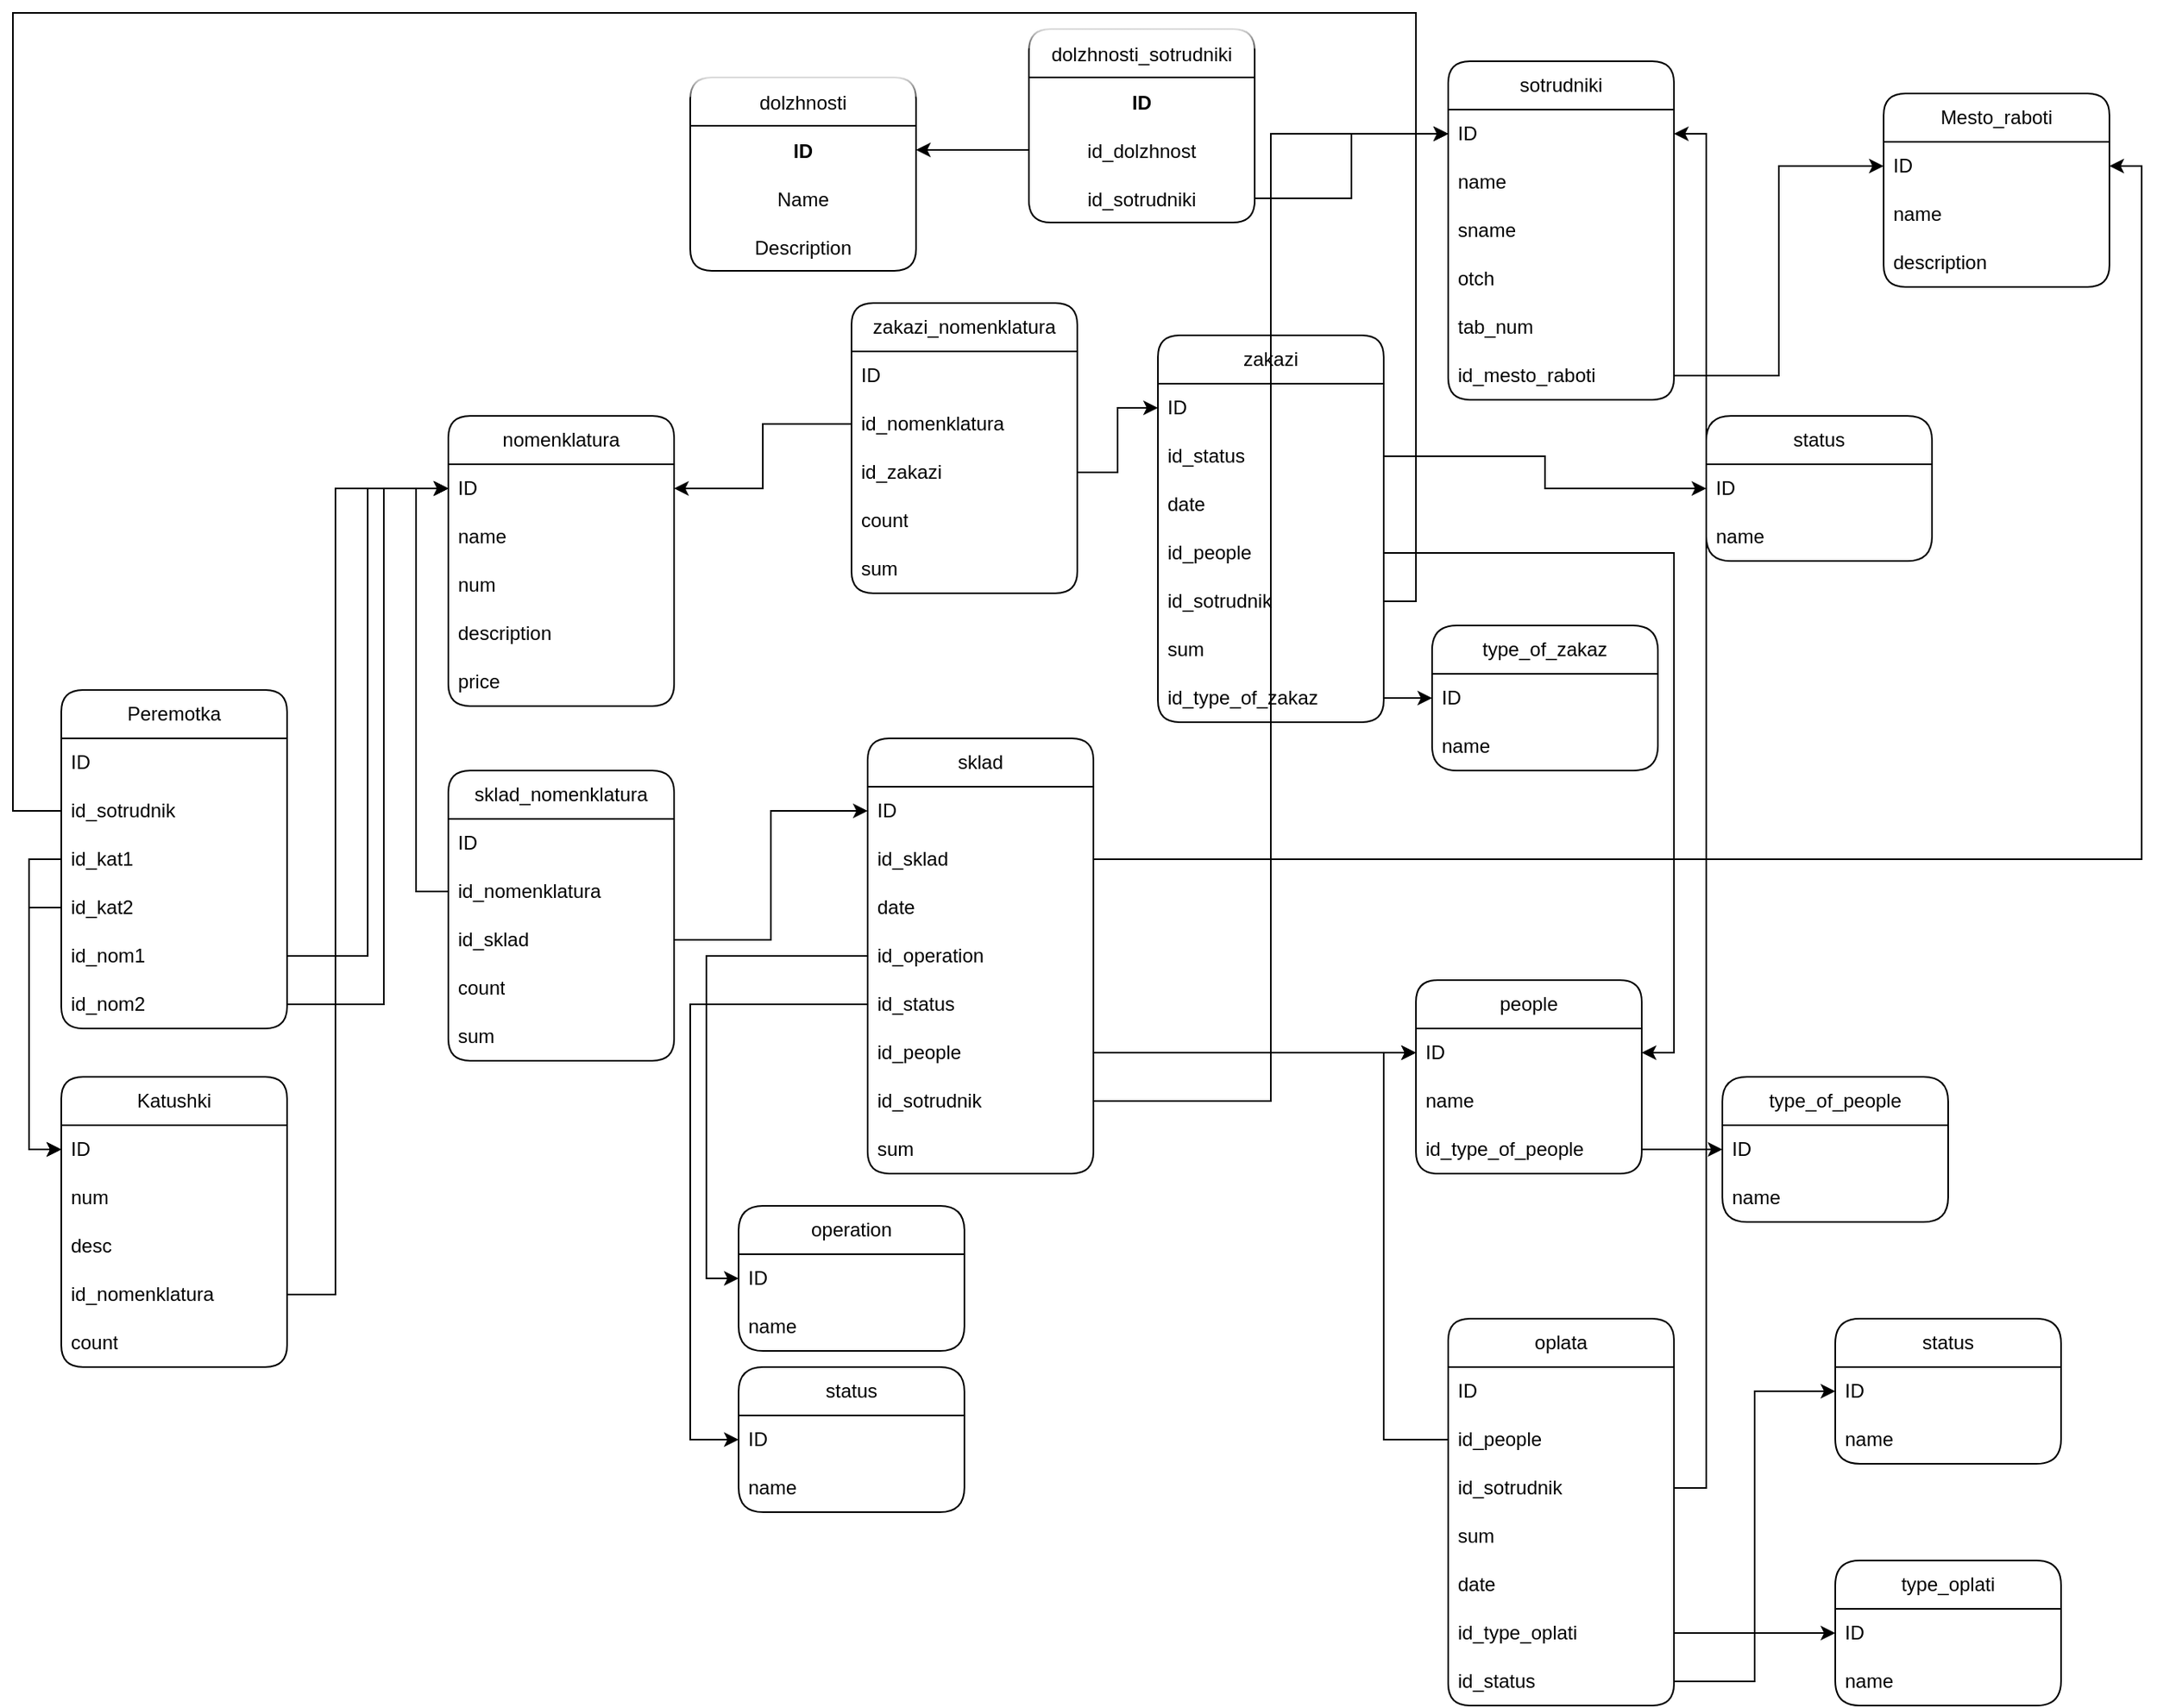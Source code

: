 <mxfile version="20.7.4" type="github">
  <diagram name="Page-1" id="9f46799a-70d6-7492-0946-bef42562c5a5">
    <mxGraphModel dx="2357" dy="1521" grid="1" gridSize="10" guides="1" tooltips="1" connect="1" arrows="1" fold="1" page="1" pageScale="1" pageWidth="1100" pageHeight="850" background="none" math="0" shadow="0">
      <root>
        <mxCell id="0" />
        <mxCell id="1" parent="0" />
        <mxCell id="T5hlyo-ahhFVCAqhgBuh-1" value="Mesto_raboti" style="swimlane;fontStyle=0;childLayout=stackLayout;horizontal=1;startSize=30;horizontalStack=0;resizeParent=1;resizeParentMax=0;resizeLast=0;collapsible=1;marginBottom=0;whiteSpace=wrap;html=1;fillStyle=auto;shadow=0;glass=0;rounded=1;" vertex="1" parent="1">
          <mxGeometry x="840" y="-780" width="140" height="120" as="geometry" />
        </mxCell>
        <mxCell id="T5hlyo-ahhFVCAqhgBuh-8" value="ID" style="text;strokeColor=none;fillColor=none;align=left;verticalAlign=middle;spacingLeft=4;spacingRight=4;overflow=hidden;points=[[0,0.5],[1,0.5]];portConstraint=eastwest;rotatable=0;whiteSpace=wrap;html=1;" vertex="1" parent="T5hlyo-ahhFVCAqhgBuh-1">
          <mxGeometry y="30" width="140" height="30" as="geometry" />
        </mxCell>
        <mxCell id="T5hlyo-ahhFVCAqhgBuh-2" value="name" style="text;strokeColor=none;fillColor=none;align=left;verticalAlign=middle;spacingLeft=4;spacingRight=4;overflow=hidden;points=[[0,0.5],[1,0.5]];portConstraint=eastwest;rotatable=0;whiteSpace=wrap;html=1;" vertex="1" parent="T5hlyo-ahhFVCAqhgBuh-1">
          <mxGeometry y="60" width="140" height="30" as="geometry" />
        </mxCell>
        <mxCell id="T5hlyo-ahhFVCAqhgBuh-3" value="description" style="text;strokeColor=none;fillColor=none;align=left;verticalAlign=middle;spacingLeft=4;spacingRight=4;overflow=hidden;points=[[0,0.5],[1,0.5]];portConstraint=eastwest;rotatable=0;whiteSpace=wrap;html=1;" vertex="1" parent="T5hlyo-ahhFVCAqhgBuh-1">
          <mxGeometry y="90" width="140" height="30" as="geometry" />
        </mxCell>
        <mxCell id="T5hlyo-ahhFVCAqhgBuh-5" value="sotrudniki" style="swimlane;fontStyle=0;childLayout=stackLayout;horizontal=1;startSize=30;horizontalStack=0;resizeParent=1;resizeParentMax=0;resizeLast=0;collapsible=1;marginBottom=0;whiteSpace=wrap;html=1;fillStyle=auto;shadow=0;glass=0;rounded=1;" vertex="1" parent="1">
          <mxGeometry x="570" y="-800" width="140" height="210" as="geometry" />
        </mxCell>
        <mxCell id="T5hlyo-ahhFVCAqhgBuh-9" value="ID" style="text;strokeColor=none;fillColor=none;align=left;verticalAlign=middle;spacingLeft=4;spacingRight=4;overflow=hidden;points=[[0,0.5],[1,0.5]];portConstraint=eastwest;rotatable=0;whiteSpace=wrap;html=1;" vertex="1" parent="T5hlyo-ahhFVCAqhgBuh-5">
          <mxGeometry y="30" width="140" height="30" as="geometry" />
        </mxCell>
        <mxCell id="T5hlyo-ahhFVCAqhgBuh-6" value="name" style="text;strokeColor=none;fillColor=none;align=left;verticalAlign=middle;spacingLeft=4;spacingRight=4;overflow=hidden;points=[[0,0.5],[1,0.5]];portConstraint=eastwest;rotatable=0;whiteSpace=wrap;html=1;" vertex="1" parent="T5hlyo-ahhFVCAqhgBuh-5">
          <mxGeometry y="60" width="140" height="30" as="geometry" />
        </mxCell>
        <mxCell id="T5hlyo-ahhFVCAqhgBuh-7" value="sname" style="text;strokeColor=none;fillColor=none;align=left;verticalAlign=middle;spacingLeft=4;spacingRight=4;overflow=hidden;points=[[0,0.5],[1,0.5]];portConstraint=eastwest;rotatable=0;whiteSpace=wrap;html=1;" vertex="1" parent="T5hlyo-ahhFVCAqhgBuh-5">
          <mxGeometry y="90" width="140" height="30" as="geometry" />
        </mxCell>
        <mxCell id="T5hlyo-ahhFVCAqhgBuh-10" value="otch" style="text;strokeColor=none;fillColor=none;align=left;verticalAlign=middle;spacingLeft=4;spacingRight=4;overflow=hidden;points=[[0,0.5],[1,0.5]];portConstraint=eastwest;rotatable=0;whiteSpace=wrap;html=1;" vertex="1" parent="T5hlyo-ahhFVCAqhgBuh-5">
          <mxGeometry y="120" width="140" height="30" as="geometry" />
        </mxCell>
        <mxCell id="T5hlyo-ahhFVCAqhgBuh-21" value="tab_num" style="text;strokeColor=none;fillColor=none;align=left;verticalAlign=middle;spacingLeft=4;spacingRight=4;overflow=hidden;points=[[0,0.5],[1,0.5]];portConstraint=eastwest;rotatable=0;whiteSpace=wrap;html=1;" vertex="1" parent="T5hlyo-ahhFVCAqhgBuh-5">
          <mxGeometry y="150" width="140" height="30" as="geometry" />
        </mxCell>
        <mxCell id="T5hlyo-ahhFVCAqhgBuh-22" value="id_mesto_raboti" style="text;strokeColor=none;fillColor=none;align=left;verticalAlign=middle;spacingLeft=4;spacingRight=4;overflow=hidden;points=[[0,0.5],[1,0.5]];portConstraint=eastwest;rotatable=0;whiteSpace=wrap;html=1;" vertex="1" parent="T5hlyo-ahhFVCAqhgBuh-5">
          <mxGeometry y="180" width="140" height="30" as="geometry" />
        </mxCell>
        <mxCell id="T5hlyo-ahhFVCAqhgBuh-11" value="dolzhnosti" style="swimlane;fontStyle=0;childLayout=stackLayout;horizontal=1;startSize=30;horizontalStack=0;resizeParent=1;resizeParentMax=0;resizeLast=0;collapsible=1;marginBottom=0;rounded=1;shadow=0;glass=1;sketch=0;swimlaneFillColor=none;" vertex="1" parent="1">
          <mxGeometry x="100" y="-790" width="140" height="120" as="geometry" />
        </mxCell>
        <mxCell id="T5hlyo-ahhFVCAqhgBuh-12" value="ID" style="text;strokeColor=none;fillColor=none;align=center;verticalAlign=middle;spacingLeft=4;spacingRight=4;overflow=hidden;points=[[0,0.5],[1,0.5]];portConstraint=eastwest;rotatable=0;rounded=1;shadow=0;glass=1;sketch=0;fontStyle=1" vertex="1" parent="T5hlyo-ahhFVCAqhgBuh-11">
          <mxGeometry y="30" width="140" height="30" as="geometry" />
        </mxCell>
        <mxCell id="T5hlyo-ahhFVCAqhgBuh-13" value="Name" style="text;strokeColor=none;fillColor=none;align=center;verticalAlign=middle;spacingLeft=4;spacingRight=4;overflow=hidden;points=[[0,0.5],[1,0.5]];portConstraint=eastwest;rotatable=0;rounded=1;shadow=0;glass=1;sketch=0;fontStyle=0" vertex="1" parent="T5hlyo-ahhFVCAqhgBuh-11">
          <mxGeometry y="60" width="140" height="30" as="geometry" />
        </mxCell>
        <mxCell id="T5hlyo-ahhFVCAqhgBuh-14" value="Description" style="text;strokeColor=none;fillColor=none;align=center;verticalAlign=middle;spacingLeft=4;spacingRight=4;overflow=hidden;points=[[0,0.5],[1,0.5]];portConstraint=eastwest;rotatable=0;rounded=1;shadow=0;glass=1;sketch=0;fontStyle=0" vertex="1" parent="T5hlyo-ahhFVCAqhgBuh-11">
          <mxGeometry y="90" width="140" height="30" as="geometry" />
        </mxCell>
        <mxCell id="T5hlyo-ahhFVCAqhgBuh-15" value="dolzhnosti_sotrudniki" style="swimlane;fontStyle=0;childLayout=stackLayout;horizontal=1;startSize=30;horizontalStack=0;resizeParent=1;resizeParentMax=0;resizeLast=0;collapsible=1;marginBottom=0;rounded=1;shadow=0;glass=1;sketch=0;swimlaneFillColor=none;" vertex="1" parent="1">
          <mxGeometry x="310" y="-820" width="140" height="120" as="geometry" />
        </mxCell>
        <mxCell id="T5hlyo-ahhFVCAqhgBuh-16" value="ID" style="text;strokeColor=none;fillColor=none;align=center;verticalAlign=middle;spacingLeft=4;spacingRight=4;overflow=hidden;points=[[0,0.5],[1,0.5]];portConstraint=eastwest;rotatable=0;rounded=1;shadow=0;glass=1;sketch=0;fontStyle=1" vertex="1" parent="T5hlyo-ahhFVCAqhgBuh-15">
          <mxGeometry y="30" width="140" height="30" as="geometry" />
        </mxCell>
        <mxCell id="T5hlyo-ahhFVCAqhgBuh-17" value="id_dolzhnost" style="text;strokeColor=none;fillColor=none;align=center;verticalAlign=middle;spacingLeft=4;spacingRight=4;overflow=hidden;points=[[0,0.5],[1,0.5]];portConstraint=eastwest;rotatable=0;rounded=1;shadow=0;glass=1;sketch=0;fontStyle=0" vertex="1" parent="T5hlyo-ahhFVCAqhgBuh-15">
          <mxGeometry y="60" width="140" height="30" as="geometry" />
        </mxCell>
        <mxCell id="T5hlyo-ahhFVCAqhgBuh-18" value="id_sotrudniki" style="text;strokeColor=none;fillColor=none;align=center;verticalAlign=middle;spacingLeft=4;spacingRight=4;overflow=hidden;points=[[0,0.5],[1,0.5]];portConstraint=eastwest;rotatable=0;rounded=1;shadow=0;glass=1;sketch=0;fontStyle=0" vertex="1" parent="T5hlyo-ahhFVCAqhgBuh-15">
          <mxGeometry y="90" width="140" height="30" as="geometry" />
        </mxCell>
        <mxCell id="T5hlyo-ahhFVCAqhgBuh-19" style="edgeStyle=orthogonalEdgeStyle;rounded=0;orthogonalLoop=1;jettySize=auto;html=1;exitX=0;exitY=0.5;exitDx=0;exitDy=0;entryX=1;entryY=0.5;entryDx=0;entryDy=0;" edge="1" parent="1" source="T5hlyo-ahhFVCAqhgBuh-17" target="T5hlyo-ahhFVCAqhgBuh-12">
          <mxGeometry relative="1" as="geometry" />
        </mxCell>
        <mxCell id="T5hlyo-ahhFVCAqhgBuh-20" style="edgeStyle=orthogonalEdgeStyle;rounded=0;orthogonalLoop=1;jettySize=auto;html=1;entryX=0;entryY=0.5;entryDx=0;entryDy=0;" edge="1" parent="1" source="T5hlyo-ahhFVCAqhgBuh-18" target="T5hlyo-ahhFVCAqhgBuh-9">
          <mxGeometry relative="1" as="geometry" />
        </mxCell>
        <mxCell id="T5hlyo-ahhFVCAqhgBuh-23" style="edgeStyle=orthogonalEdgeStyle;rounded=0;orthogonalLoop=1;jettySize=auto;html=1;entryX=0;entryY=0.5;entryDx=0;entryDy=0;" edge="1" parent="1" source="T5hlyo-ahhFVCAqhgBuh-22" target="T5hlyo-ahhFVCAqhgBuh-8">
          <mxGeometry relative="1" as="geometry" />
        </mxCell>
        <mxCell id="T5hlyo-ahhFVCAqhgBuh-24" value="people" style="swimlane;fontStyle=0;childLayout=stackLayout;horizontal=1;startSize=30;horizontalStack=0;resizeParent=1;resizeParentMax=0;resizeLast=0;collapsible=1;marginBottom=0;whiteSpace=wrap;html=1;fillStyle=auto;shadow=0;glass=0;rounded=1;" vertex="1" parent="1">
          <mxGeometry x="550" y="-230" width="140" height="120" as="geometry" />
        </mxCell>
        <mxCell id="T5hlyo-ahhFVCAqhgBuh-25" value="ID" style="text;strokeColor=none;fillColor=none;align=left;verticalAlign=middle;spacingLeft=4;spacingRight=4;overflow=hidden;points=[[0,0.5],[1,0.5]];portConstraint=eastwest;rotatable=0;whiteSpace=wrap;html=1;" vertex="1" parent="T5hlyo-ahhFVCAqhgBuh-24">
          <mxGeometry y="30" width="140" height="30" as="geometry" />
        </mxCell>
        <mxCell id="T5hlyo-ahhFVCAqhgBuh-26" value="name" style="text;strokeColor=none;fillColor=none;align=left;verticalAlign=middle;spacingLeft=4;spacingRight=4;overflow=hidden;points=[[0,0.5],[1,0.5]];portConstraint=eastwest;rotatable=0;whiteSpace=wrap;html=1;" vertex="1" parent="T5hlyo-ahhFVCAqhgBuh-24">
          <mxGeometry y="60" width="140" height="30" as="geometry" />
        </mxCell>
        <mxCell id="T5hlyo-ahhFVCAqhgBuh-77" value="id_type_of_people" style="text;strokeColor=none;fillColor=none;align=left;verticalAlign=middle;spacingLeft=4;spacingRight=4;overflow=hidden;points=[[0,0.5],[1,0.5]];portConstraint=eastwest;rotatable=0;whiteSpace=wrap;html=1;" vertex="1" parent="T5hlyo-ahhFVCAqhgBuh-24">
          <mxGeometry y="90" width="140" height="30" as="geometry" />
        </mxCell>
        <mxCell id="T5hlyo-ahhFVCAqhgBuh-47" value="nomenklatura" style="swimlane;fontStyle=0;childLayout=stackLayout;horizontal=1;startSize=30;horizontalStack=0;resizeParent=1;resizeParentMax=0;resizeLast=0;collapsible=1;marginBottom=0;whiteSpace=wrap;html=1;fillStyle=auto;shadow=0;glass=0;rounded=1;" vertex="1" parent="1">
          <mxGeometry x="-50" y="-580" width="140" height="180" as="geometry" />
        </mxCell>
        <mxCell id="T5hlyo-ahhFVCAqhgBuh-48" value="ID" style="text;strokeColor=none;fillColor=none;align=left;verticalAlign=middle;spacingLeft=4;spacingRight=4;overflow=hidden;points=[[0,0.5],[1,0.5]];portConstraint=eastwest;rotatable=0;whiteSpace=wrap;html=1;" vertex="1" parent="T5hlyo-ahhFVCAqhgBuh-47">
          <mxGeometry y="30" width="140" height="30" as="geometry" />
        </mxCell>
        <mxCell id="T5hlyo-ahhFVCAqhgBuh-49" value="name" style="text;strokeColor=none;fillColor=none;align=left;verticalAlign=middle;spacingLeft=4;spacingRight=4;overflow=hidden;points=[[0,0.5],[1,0.5]];portConstraint=eastwest;rotatable=0;whiteSpace=wrap;html=1;" vertex="1" parent="T5hlyo-ahhFVCAqhgBuh-47">
          <mxGeometry y="60" width="140" height="30" as="geometry" />
        </mxCell>
        <mxCell id="T5hlyo-ahhFVCAqhgBuh-50" value="num" style="text;strokeColor=none;fillColor=none;align=left;verticalAlign=middle;spacingLeft=4;spacingRight=4;overflow=hidden;points=[[0,0.5],[1,0.5]];portConstraint=eastwest;rotatable=0;whiteSpace=wrap;html=1;" vertex="1" parent="T5hlyo-ahhFVCAqhgBuh-47">
          <mxGeometry y="90" width="140" height="30" as="geometry" />
        </mxCell>
        <mxCell id="T5hlyo-ahhFVCAqhgBuh-68" value="description" style="text;strokeColor=none;fillColor=none;align=left;verticalAlign=middle;spacingLeft=4;spacingRight=4;overflow=hidden;points=[[0,0.5],[1,0.5]];portConstraint=eastwest;rotatable=0;whiteSpace=wrap;html=1;" vertex="1" parent="T5hlyo-ahhFVCAqhgBuh-47">
          <mxGeometry y="120" width="140" height="30" as="geometry" />
        </mxCell>
        <mxCell id="T5hlyo-ahhFVCAqhgBuh-69" value="price" style="text;strokeColor=none;fillColor=none;align=left;verticalAlign=middle;spacingLeft=4;spacingRight=4;overflow=hidden;points=[[0,0.5],[1,0.5]];portConstraint=eastwest;rotatable=0;whiteSpace=wrap;html=1;" vertex="1" parent="T5hlyo-ahhFVCAqhgBuh-47">
          <mxGeometry y="150" width="140" height="30" as="geometry" />
        </mxCell>
        <mxCell id="T5hlyo-ahhFVCAqhgBuh-51" value="sklad" style="swimlane;fontStyle=0;childLayout=stackLayout;horizontal=1;startSize=30;horizontalStack=0;resizeParent=1;resizeParentMax=0;resizeLast=0;collapsible=1;marginBottom=0;whiteSpace=wrap;html=1;fillStyle=auto;shadow=0;glass=0;rounded=1;" vertex="1" parent="1">
          <mxGeometry x="210" y="-380" width="140" height="270" as="geometry" />
        </mxCell>
        <mxCell id="T5hlyo-ahhFVCAqhgBuh-52" value="ID" style="text;strokeColor=none;fillColor=none;align=left;verticalAlign=middle;spacingLeft=4;spacingRight=4;overflow=hidden;points=[[0,0.5],[1,0.5]];portConstraint=eastwest;rotatable=0;whiteSpace=wrap;html=1;" vertex="1" parent="T5hlyo-ahhFVCAqhgBuh-51">
          <mxGeometry y="30" width="140" height="30" as="geometry" />
        </mxCell>
        <mxCell id="T5hlyo-ahhFVCAqhgBuh-64" value="id_sklad" style="text;strokeColor=none;fillColor=none;align=left;verticalAlign=middle;spacingLeft=4;spacingRight=4;overflow=hidden;points=[[0,0.5],[1,0.5]];portConstraint=eastwest;rotatable=0;whiteSpace=wrap;html=1;" vertex="1" parent="T5hlyo-ahhFVCAqhgBuh-51">
          <mxGeometry y="60" width="140" height="30" as="geometry" />
        </mxCell>
        <mxCell id="T5hlyo-ahhFVCAqhgBuh-53" value="date" style="text;strokeColor=none;fillColor=none;align=left;verticalAlign=middle;spacingLeft=4;spacingRight=4;overflow=hidden;points=[[0,0.5],[1,0.5]];portConstraint=eastwest;rotatable=0;whiteSpace=wrap;html=1;" vertex="1" parent="T5hlyo-ahhFVCAqhgBuh-51">
          <mxGeometry y="90" width="140" height="30" as="geometry" />
        </mxCell>
        <mxCell id="T5hlyo-ahhFVCAqhgBuh-54" value="id_operation" style="text;strokeColor=none;fillColor=none;align=left;verticalAlign=middle;spacingLeft=4;spacingRight=4;overflow=hidden;points=[[0,0.5],[1,0.5]];portConstraint=eastwest;rotatable=0;whiteSpace=wrap;html=1;" vertex="1" parent="T5hlyo-ahhFVCAqhgBuh-51">
          <mxGeometry y="120" width="140" height="30" as="geometry" />
        </mxCell>
        <mxCell id="T5hlyo-ahhFVCAqhgBuh-71" value="id_status" style="text;strokeColor=none;fillColor=none;align=left;verticalAlign=middle;spacingLeft=4;spacingRight=4;overflow=hidden;points=[[0,0.5],[1,0.5]];portConstraint=eastwest;rotatable=0;whiteSpace=wrap;html=1;" vertex="1" parent="T5hlyo-ahhFVCAqhgBuh-51">
          <mxGeometry y="150" width="140" height="30" as="geometry" />
        </mxCell>
        <mxCell id="T5hlyo-ahhFVCAqhgBuh-82" value="id_people" style="text;strokeColor=none;fillColor=none;align=left;verticalAlign=middle;spacingLeft=4;spacingRight=4;overflow=hidden;points=[[0,0.5],[1,0.5]];portConstraint=eastwest;rotatable=0;whiteSpace=wrap;html=1;" vertex="1" parent="T5hlyo-ahhFVCAqhgBuh-51">
          <mxGeometry y="180" width="140" height="30" as="geometry" />
        </mxCell>
        <mxCell id="T5hlyo-ahhFVCAqhgBuh-84" value="id_sotrudnik" style="text;strokeColor=none;fillColor=none;align=left;verticalAlign=middle;spacingLeft=4;spacingRight=4;overflow=hidden;points=[[0,0.5],[1,0.5]];portConstraint=eastwest;rotatable=0;whiteSpace=wrap;html=1;" vertex="1" parent="T5hlyo-ahhFVCAqhgBuh-51">
          <mxGeometry y="210" width="140" height="30" as="geometry" />
        </mxCell>
        <mxCell id="T5hlyo-ahhFVCAqhgBuh-97" value="sum" style="text;strokeColor=none;fillColor=none;align=left;verticalAlign=middle;spacingLeft=4;spacingRight=4;overflow=hidden;points=[[0,0.5],[1,0.5]];portConstraint=eastwest;rotatable=0;whiteSpace=wrap;html=1;" vertex="1" parent="T5hlyo-ahhFVCAqhgBuh-51">
          <mxGeometry y="240" width="140" height="30" as="geometry" />
        </mxCell>
        <mxCell id="T5hlyo-ahhFVCAqhgBuh-55" value="operation" style="swimlane;fontStyle=0;childLayout=stackLayout;horizontal=1;startSize=30;horizontalStack=0;resizeParent=1;resizeParentMax=0;resizeLast=0;collapsible=1;marginBottom=0;whiteSpace=wrap;html=1;fillStyle=auto;shadow=0;glass=0;rounded=1;arcSize=17;" vertex="1" parent="1">
          <mxGeometry x="130" y="-90" width="140" height="90" as="geometry" />
        </mxCell>
        <mxCell id="T5hlyo-ahhFVCAqhgBuh-56" value="ID" style="text;strokeColor=none;fillColor=none;align=left;verticalAlign=middle;spacingLeft=4;spacingRight=4;overflow=hidden;points=[[0,0.5],[1,0.5]];portConstraint=eastwest;rotatable=0;whiteSpace=wrap;html=1;" vertex="1" parent="T5hlyo-ahhFVCAqhgBuh-55">
          <mxGeometry y="30" width="140" height="30" as="geometry" />
        </mxCell>
        <mxCell id="T5hlyo-ahhFVCAqhgBuh-57" value="name" style="text;strokeColor=none;fillColor=none;align=left;verticalAlign=middle;spacingLeft=4;spacingRight=4;overflow=hidden;points=[[0,0.5],[1,0.5]];portConstraint=eastwest;rotatable=0;whiteSpace=wrap;html=1;" vertex="1" parent="T5hlyo-ahhFVCAqhgBuh-55">
          <mxGeometry y="60" width="140" height="30" as="geometry" />
        </mxCell>
        <mxCell id="T5hlyo-ahhFVCAqhgBuh-59" style="edgeStyle=orthogonalEdgeStyle;rounded=0;orthogonalLoop=1;jettySize=auto;html=1;exitX=0;exitY=0.5;exitDx=0;exitDy=0;entryX=0;entryY=0.5;entryDx=0;entryDy=0;" edge="1" parent="1" source="T5hlyo-ahhFVCAqhgBuh-54" target="T5hlyo-ahhFVCAqhgBuh-56">
          <mxGeometry relative="1" as="geometry" />
        </mxCell>
        <mxCell id="T5hlyo-ahhFVCAqhgBuh-60" value="sklad_nomenklatura" style="swimlane;fontStyle=0;childLayout=stackLayout;horizontal=1;startSize=30;horizontalStack=0;resizeParent=1;resizeParentMax=0;resizeLast=0;collapsible=1;marginBottom=0;whiteSpace=wrap;html=1;fillStyle=auto;shadow=0;glass=0;rounded=1;" vertex="1" parent="1">
          <mxGeometry x="-50" y="-360" width="140" height="180" as="geometry" />
        </mxCell>
        <mxCell id="T5hlyo-ahhFVCAqhgBuh-61" value="ID" style="text;strokeColor=none;fillColor=none;align=left;verticalAlign=middle;spacingLeft=4;spacingRight=4;overflow=hidden;points=[[0,0.5],[1,0.5]];portConstraint=eastwest;rotatable=0;whiteSpace=wrap;html=1;" vertex="1" parent="T5hlyo-ahhFVCAqhgBuh-60">
          <mxGeometry y="30" width="140" height="30" as="geometry" />
        </mxCell>
        <mxCell id="T5hlyo-ahhFVCAqhgBuh-62" value="id_nomenklatura" style="text;strokeColor=none;fillColor=none;align=left;verticalAlign=middle;spacingLeft=4;spacingRight=4;overflow=hidden;points=[[0,0.5],[1,0.5]];portConstraint=eastwest;rotatable=0;whiteSpace=wrap;html=1;" vertex="1" parent="T5hlyo-ahhFVCAqhgBuh-60">
          <mxGeometry y="60" width="140" height="30" as="geometry" />
        </mxCell>
        <mxCell id="T5hlyo-ahhFVCAqhgBuh-63" value="id_sklad" style="text;strokeColor=none;fillColor=none;align=left;verticalAlign=middle;spacingLeft=4;spacingRight=4;overflow=hidden;points=[[0,0.5],[1,0.5]];portConstraint=eastwest;rotatable=0;whiteSpace=wrap;html=1;" vertex="1" parent="T5hlyo-ahhFVCAqhgBuh-60">
          <mxGeometry y="90" width="140" height="30" as="geometry" />
        </mxCell>
        <mxCell id="T5hlyo-ahhFVCAqhgBuh-70" value="count" style="text;strokeColor=none;fillColor=none;align=left;verticalAlign=middle;spacingLeft=4;spacingRight=4;overflow=hidden;points=[[0,0.5],[1,0.5]];portConstraint=eastwest;rotatable=0;whiteSpace=wrap;html=1;" vertex="1" parent="T5hlyo-ahhFVCAqhgBuh-60">
          <mxGeometry y="120" width="140" height="30" as="geometry" />
        </mxCell>
        <mxCell id="T5hlyo-ahhFVCAqhgBuh-96" value="sum" style="text;strokeColor=none;fillColor=none;align=left;verticalAlign=middle;spacingLeft=4;spacingRight=4;overflow=hidden;points=[[0,0.5],[1,0.5]];portConstraint=eastwest;rotatable=0;whiteSpace=wrap;html=1;" vertex="1" parent="T5hlyo-ahhFVCAqhgBuh-60">
          <mxGeometry y="150" width="140" height="30" as="geometry" />
        </mxCell>
        <mxCell id="T5hlyo-ahhFVCAqhgBuh-65" style="edgeStyle=orthogonalEdgeStyle;rounded=0;orthogonalLoop=1;jettySize=auto;html=1;exitX=1;exitY=0.5;exitDx=0;exitDy=0;entryX=1;entryY=0.5;entryDx=0;entryDy=0;" edge="1" parent="1" source="T5hlyo-ahhFVCAqhgBuh-64" target="T5hlyo-ahhFVCAqhgBuh-8">
          <mxGeometry relative="1" as="geometry" />
        </mxCell>
        <mxCell id="T5hlyo-ahhFVCAqhgBuh-66" style="edgeStyle=orthogonalEdgeStyle;rounded=0;orthogonalLoop=1;jettySize=auto;html=1;exitX=0;exitY=0.5;exitDx=0;exitDy=0;entryX=0;entryY=0.5;entryDx=0;entryDy=0;" edge="1" parent="1" source="T5hlyo-ahhFVCAqhgBuh-62" target="T5hlyo-ahhFVCAqhgBuh-48">
          <mxGeometry relative="1" as="geometry" />
        </mxCell>
        <mxCell id="T5hlyo-ahhFVCAqhgBuh-67" style="edgeStyle=orthogonalEdgeStyle;rounded=0;orthogonalLoop=1;jettySize=auto;html=1;exitX=1;exitY=0.5;exitDx=0;exitDy=0;entryX=0;entryY=0.5;entryDx=0;entryDy=0;" edge="1" parent="1" source="T5hlyo-ahhFVCAqhgBuh-63" target="T5hlyo-ahhFVCAqhgBuh-52">
          <mxGeometry relative="1" as="geometry" />
        </mxCell>
        <mxCell id="T5hlyo-ahhFVCAqhgBuh-72" value="status" style="swimlane;fontStyle=0;childLayout=stackLayout;horizontal=1;startSize=30;horizontalStack=0;resizeParent=1;resizeParentMax=0;resizeLast=0;collapsible=1;marginBottom=0;whiteSpace=wrap;html=1;fillStyle=auto;shadow=0;glass=0;rounded=1;arcSize=17;" vertex="1" parent="1">
          <mxGeometry x="130" y="10" width="140" height="90" as="geometry" />
        </mxCell>
        <mxCell id="T5hlyo-ahhFVCAqhgBuh-73" value="ID" style="text;strokeColor=none;fillColor=none;align=left;verticalAlign=middle;spacingLeft=4;spacingRight=4;overflow=hidden;points=[[0,0.5],[1,0.5]];portConstraint=eastwest;rotatable=0;whiteSpace=wrap;html=1;" vertex="1" parent="T5hlyo-ahhFVCAqhgBuh-72">
          <mxGeometry y="30" width="140" height="30" as="geometry" />
        </mxCell>
        <mxCell id="T5hlyo-ahhFVCAqhgBuh-74" value="name" style="text;strokeColor=none;fillColor=none;align=left;verticalAlign=middle;spacingLeft=4;spacingRight=4;overflow=hidden;points=[[0,0.5],[1,0.5]];portConstraint=eastwest;rotatable=0;whiteSpace=wrap;html=1;" vertex="1" parent="T5hlyo-ahhFVCAqhgBuh-72">
          <mxGeometry y="60" width="140" height="30" as="geometry" />
        </mxCell>
        <mxCell id="T5hlyo-ahhFVCAqhgBuh-78" value="type_of_people" style="swimlane;fontStyle=0;childLayout=stackLayout;horizontal=1;startSize=30;horizontalStack=0;resizeParent=1;resizeParentMax=0;resizeLast=0;collapsible=1;marginBottom=0;whiteSpace=wrap;html=1;fillStyle=auto;shadow=0;glass=0;rounded=1;arcSize=17;" vertex="1" parent="1">
          <mxGeometry x="740" y="-170" width="140" height="90" as="geometry" />
        </mxCell>
        <mxCell id="T5hlyo-ahhFVCAqhgBuh-79" value="ID" style="text;strokeColor=none;fillColor=none;align=left;verticalAlign=middle;spacingLeft=4;spacingRight=4;overflow=hidden;points=[[0,0.5],[1,0.5]];portConstraint=eastwest;rotatable=0;whiteSpace=wrap;html=1;" vertex="1" parent="T5hlyo-ahhFVCAqhgBuh-78">
          <mxGeometry y="30" width="140" height="30" as="geometry" />
        </mxCell>
        <mxCell id="T5hlyo-ahhFVCAqhgBuh-80" value="name" style="text;strokeColor=none;fillColor=none;align=left;verticalAlign=middle;spacingLeft=4;spacingRight=4;overflow=hidden;points=[[0,0.5],[1,0.5]];portConstraint=eastwest;rotatable=0;whiteSpace=wrap;html=1;" vertex="1" parent="T5hlyo-ahhFVCAqhgBuh-78">
          <mxGeometry y="60" width="140" height="30" as="geometry" />
        </mxCell>
        <mxCell id="T5hlyo-ahhFVCAqhgBuh-81" style="edgeStyle=orthogonalEdgeStyle;rounded=0;orthogonalLoop=1;jettySize=auto;html=1;exitX=1;exitY=0.5;exitDx=0;exitDy=0;entryX=0;entryY=0.5;entryDx=0;entryDy=0;" edge="1" parent="1" source="T5hlyo-ahhFVCAqhgBuh-77" target="T5hlyo-ahhFVCAqhgBuh-78">
          <mxGeometry relative="1" as="geometry" />
        </mxCell>
        <mxCell id="T5hlyo-ahhFVCAqhgBuh-83" style="edgeStyle=orthogonalEdgeStyle;rounded=0;orthogonalLoop=1;jettySize=auto;html=1;entryX=0;entryY=0.5;entryDx=0;entryDy=0;" edge="1" parent="1" source="T5hlyo-ahhFVCAqhgBuh-82" target="T5hlyo-ahhFVCAqhgBuh-25">
          <mxGeometry relative="1" as="geometry" />
        </mxCell>
        <mxCell id="T5hlyo-ahhFVCAqhgBuh-91" value="zakazi_nomenklatura" style="swimlane;fontStyle=0;childLayout=stackLayout;horizontal=1;startSize=30;horizontalStack=0;resizeParent=1;resizeParentMax=0;resizeLast=0;collapsible=1;marginBottom=0;whiteSpace=wrap;html=1;fillStyle=auto;shadow=0;glass=0;rounded=1;" vertex="1" parent="1">
          <mxGeometry x="200" y="-650" width="140" height="180" as="geometry" />
        </mxCell>
        <mxCell id="T5hlyo-ahhFVCAqhgBuh-92" value="ID" style="text;strokeColor=none;fillColor=none;align=left;verticalAlign=middle;spacingLeft=4;spacingRight=4;overflow=hidden;points=[[0,0.5],[1,0.5]];portConstraint=eastwest;rotatable=0;whiteSpace=wrap;html=1;" vertex="1" parent="T5hlyo-ahhFVCAqhgBuh-91">
          <mxGeometry y="30" width="140" height="30" as="geometry" />
        </mxCell>
        <mxCell id="T5hlyo-ahhFVCAqhgBuh-93" value="id_nomenklatura" style="text;strokeColor=none;fillColor=none;align=left;verticalAlign=middle;spacingLeft=4;spacingRight=4;overflow=hidden;points=[[0,0.5],[1,0.5]];portConstraint=eastwest;rotatable=0;whiteSpace=wrap;html=1;" vertex="1" parent="T5hlyo-ahhFVCAqhgBuh-91">
          <mxGeometry y="60" width="140" height="30" as="geometry" />
        </mxCell>
        <mxCell id="T5hlyo-ahhFVCAqhgBuh-94" value="id_zakazi" style="text;strokeColor=none;fillColor=none;align=left;verticalAlign=middle;spacingLeft=4;spacingRight=4;overflow=hidden;points=[[0,0.5],[1,0.5]];portConstraint=eastwest;rotatable=0;whiteSpace=wrap;html=1;" vertex="1" parent="T5hlyo-ahhFVCAqhgBuh-91">
          <mxGeometry y="90" width="140" height="30" as="geometry" />
        </mxCell>
        <mxCell id="T5hlyo-ahhFVCAqhgBuh-95" value="count" style="text;strokeColor=none;fillColor=none;align=left;verticalAlign=middle;spacingLeft=4;spacingRight=4;overflow=hidden;points=[[0,0.5],[1,0.5]];portConstraint=eastwest;rotatable=0;whiteSpace=wrap;html=1;" vertex="1" parent="T5hlyo-ahhFVCAqhgBuh-91">
          <mxGeometry y="120" width="140" height="30" as="geometry" />
        </mxCell>
        <mxCell id="T5hlyo-ahhFVCAqhgBuh-99" value="sum" style="text;strokeColor=none;fillColor=none;align=left;verticalAlign=middle;spacingLeft=4;spacingRight=4;overflow=hidden;points=[[0,0.5],[1,0.5]];portConstraint=eastwest;rotatable=0;whiteSpace=wrap;html=1;" vertex="1" parent="T5hlyo-ahhFVCAqhgBuh-91">
          <mxGeometry y="150" width="140" height="30" as="geometry" />
        </mxCell>
        <mxCell id="T5hlyo-ahhFVCAqhgBuh-100" style="edgeStyle=orthogonalEdgeStyle;rounded=0;orthogonalLoop=1;jettySize=auto;html=1;exitX=0;exitY=0.5;exitDx=0;exitDy=0;entryX=1;entryY=0.5;entryDx=0;entryDy=0;" edge="1" parent="1" source="T5hlyo-ahhFVCAqhgBuh-93" target="T5hlyo-ahhFVCAqhgBuh-48">
          <mxGeometry relative="1" as="geometry" />
        </mxCell>
        <mxCell id="T5hlyo-ahhFVCAqhgBuh-101" style="edgeStyle=orthogonalEdgeStyle;rounded=0;orthogonalLoop=1;jettySize=auto;html=1;exitX=1;exitY=0.5;exitDx=0;exitDy=0;entryX=0;entryY=0.5;entryDx=0;entryDy=0;" edge="1" parent="1" source="T5hlyo-ahhFVCAqhgBuh-94" target="T5hlyo-ahhFVCAqhgBuh-87">
          <mxGeometry relative="1" as="geometry" />
        </mxCell>
        <mxCell id="T5hlyo-ahhFVCAqhgBuh-86" value="zakazi" style="swimlane;fontStyle=0;childLayout=stackLayout;horizontal=1;startSize=30;horizontalStack=0;resizeParent=1;resizeParentMax=0;resizeLast=0;collapsible=1;marginBottom=0;whiteSpace=wrap;html=1;rounded=1;shadow=0;glass=0;sketch=0;fillStyle=auto;" vertex="1" parent="1">
          <mxGeometry x="390" y="-630" width="140" height="240" as="geometry" />
        </mxCell>
        <mxCell id="T5hlyo-ahhFVCAqhgBuh-87" value="ID" style="text;strokeColor=none;fillColor=none;align=left;verticalAlign=middle;spacingLeft=4;spacingRight=4;overflow=hidden;points=[[0,0.5],[1,0.5]];portConstraint=eastwest;rotatable=0;whiteSpace=wrap;html=1;rounded=1;shadow=0;glass=0;sketch=0;fillStyle=auto;" vertex="1" parent="T5hlyo-ahhFVCAqhgBuh-86">
          <mxGeometry y="30" width="140" height="30" as="geometry" />
        </mxCell>
        <mxCell id="T5hlyo-ahhFVCAqhgBuh-113" value="id_status" style="text;strokeColor=none;fillColor=none;align=left;verticalAlign=middle;spacingLeft=4;spacingRight=4;overflow=hidden;points=[[0,0.5],[1,0.5]];portConstraint=eastwest;rotatable=0;whiteSpace=wrap;html=1;rounded=1;shadow=0;glass=0;sketch=0;fillStyle=auto;" vertex="1" parent="T5hlyo-ahhFVCAqhgBuh-86">
          <mxGeometry y="60" width="140" height="30" as="geometry" />
        </mxCell>
        <mxCell id="T5hlyo-ahhFVCAqhgBuh-88" value="date" style="text;strokeColor=none;fillColor=none;align=left;verticalAlign=middle;spacingLeft=4;spacingRight=4;overflow=hidden;points=[[0,0.5],[1,0.5]];portConstraint=eastwest;rotatable=0;whiteSpace=wrap;html=1;rounded=1;shadow=0;glass=0;sketch=0;fillStyle=auto;" vertex="1" parent="T5hlyo-ahhFVCAqhgBuh-86">
          <mxGeometry y="90" width="140" height="30" as="geometry" />
        </mxCell>
        <mxCell id="T5hlyo-ahhFVCAqhgBuh-89" value="id_people" style="text;strokeColor=none;fillColor=none;align=left;verticalAlign=middle;spacingLeft=4;spacingRight=4;overflow=hidden;points=[[0,0.5],[1,0.5]];portConstraint=eastwest;rotatable=0;whiteSpace=wrap;html=1;rounded=1;shadow=0;glass=0;sketch=0;fillStyle=auto;" vertex="1" parent="T5hlyo-ahhFVCAqhgBuh-86">
          <mxGeometry y="120" width="140" height="30" as="geometry" />
        </mxCell>
        <mxCell id="T5hlyo-ahhFVCAqhgBuh-90" value="id_sotrudnik" style="text;strokeColor=none;fillColor=none;align=left;verticalAlign=middle;spacingLeft=4;spacingRight=4;overflow=hidden;points=[[0,0.5],[1,0.5]];portConstraint=eastwest;rotatable=0;whiteSpace=wrap;html=1;rounded=1;shadow=0;glass=0;sketch=0;fillStyle=auto;" vertex="1" parent="T5hlyo-ahhFVCAqhgBuh-86">
          <mxGeometry y="150" width="140" height="30" as="geometry" />
        </mxCell>
        <mxCell id="T5hlyo-ahhFVCAqhgBuh-98" value="sum" style="text;strokeColor=none;fillColor=none;align=left;verticalAlign=middle;spacingLeft=4;spacingRight=4;overflow=hidden;points=[[0,0.5],[1,0.5]];portConstraint=eastwest;rotatable=0;whiteSpace=wrap;html=1;rounded=1;shadow=0;glass=0;sketch=0;fillStyle=auto;" vertex="1" parent="T5hlyo-ahhFVCAqhgBuh-86">
          <mxGeometry y="180" width="140" height="30" as="geometry" />
        </mxCell>
        <mxCell id="T5hlyo-ahhFVCAqhgBuh-105" value="id_type_of_zakaz" style="text;strokeColor=none;fillColor=none;align=left;verticalAlign=middle;spacingLeft=4;spacingRight=4;overflow=hidden;points=[[0,0.5],[1,0.5]];portConstraint=eastwest;rotatable=0;whiteSpace=wrap;html=1;rounded=1;shadow=0;glass=0;sketch=0;fillStyle=auto;" vertex="1" parent="T5hlyo-ahhFVCAqhgBuh-86">
          <mxGeometry y="210" width="140" height="30" as="geometry" />
        </mxCell>
        <mxCell id="T5hlyo-ahhFVCAqhgBuh-102" value="" style="edgeStyle=orthogonalEdgeStyle;rounded=0;orthogonalLoop=1;jettySize=auto;html=1;endArrow=none;" edge="1" parent="1" source="T5hlyo-ahhFVCAqhgBuh-84" target="T5hlyo-ahhFVCAqhgBuh-9">
          <mxGeometry relative="1" as="geometry">
            <mxPoint x="350" y="-155" as="sourcePoint" />
            <mxPoint x="550" y="-755" as="targetPoint" />
            <Array as="points" />
          </mxGeometry>
        </mxCell>
        <mxCell id="T5hlyo-ahhFVCAqhgBuh-103" style="edgeStyle=orthogonalEdgeStyle;rounded=0;orthogonalLoop=1;jettySize=auto;html=1;exitX=1;exitY=0.5;exitDx=0;exitDy=0;entryX=0;entryY=0.5;entryDx=0;entryDy=0;" edge="1" parent="1" source="T5hlyo-ahhFVCAqhgBuh-90" target="T5hlyo-ahhFVCAqhgBuh-9">
          <mxGeometry relative="1" as="geometry" />
        </mxCell>
        <mxCell id="T5hlyo-ahhFVCAqhgBuh-104" style="edgeStyle=orthogonalEdgeStyle;rounded=0;orthogonalLoop=1;jettySize=auto;html=1;exitX=1;exitY=0.5;exitDx=0;exitDy=0;entryX=1;entryY=0.5;entryDx=0;entryDy=0;" edge="1" parent="1" source="T5hlyo-ahhFVCAqhgBuh-89" target="T5hlyo-ahhFVCAqhgBuh-25">
          <mxGeometry relative="1" as="geometry" />
        </mxCell>
        <mxCell id="T5hlyo-ahhFVCAqhgBuh-106" value="status" style="swimlane;fontStyle=0;childLayout=stackLayout;horizontal=1;startSize=30;horizontalStack=0;resizeParent=1;resizeParentMax=0;resizeLast=0;collapsible=1;marginBottom=0;whiteSpace=wrap;html=1;fillStyle=auto;shadow=0;glass=0;rounded=1;arcSize=17;" vertex="1" parent="1">
          <mxGeometry x="730" y="-580" width="140" height="90" as="geometry" />
        </mxCell>
        <mxCell id="T5hlyo-ahhFVCAqhgBuh-107" value="ID" style="text;strokeColor=none;fillColor=none;align=left;verticalAlign=middle;spacingLeft=4;spacingRight=4;overflow=hidden;points=[[0,0.5],[1,0.5]];portConstraint=eastwest;rotatable=0;whiteSpace=wrap;html=1;" vertex="1" parent="T5hlyo-ahhFVCAqhgBuh-106">
          <mxGeometry y="30" width="140" height="30" as="geometry" />
        </mxCell>
        <mxCell id="T5hlyo-ahhFVCAqhgBuh-108" value="name" style="text;strokeColor=none;fillColor=none;align=left;verticalAlign=middle;spacingLeft=4;spacingRight=4;overflow=hidden;points=[[0,0.5],[1,0.5]];portConstraint=eastwest;rotatable=0;whiteSpace=wrap;html=1;" vertex="1" parent="T5hlyo-ahhFVCAqhgBuh-106">
          <mxGeometry y="60" width="140" height="30" as="geometry" />
        </mxCell>
        <mxCell id="T5hlyo-ahhFVCAqhgBuh-109" value="type_of_zakaz" style="swimlane;fontStyle=0;childLayout=stackLayout;horizontal=1;startSize=30;horizontalStack=0;resizeParent=1;resizeParentMax=0;resizeLast=0;collapsible=1;marginBottom=0;whiteSpace=wrap;html=1;fillStyle=auto;shadow=0;glass=0;rounded=1;arcSize=17;" vertex="1" parent="1">
          <mxGeometry x="560" y="-450" width="140" height="90" as="geometry" />
        </mxCell>
        <mxCell id="T5hlyo-ahhFVCAqhgBuh-110" value="ID" style="text;strokeColor=none;fillColor=none;align=left;verticalAlign=middle;spacingLeft=4;spacingRight=4;overflow=hidden;points=[[0,0.5],[1,0.5]];portConstraint=eastwest;rotatable=0;whiteSpace=wrap;html=1;" vertex="1" parent="T5hlyo-ahhFVCAqhgBuh-109">
          <mxGeometry y="30" width="140" height="30" as="geometry" />
        </mxCell>
        <mxCell id="T5hlyo-ahhFVCAqhgBuh-111" value="name" style="text;strokeColor=none;fillColor=none;align=left;verticalAlign=middle;spacingLeft=4;spacingRight=4;overflow=hidden;points=[[0,0.5],[1,0.5]];portConstraint=eastwest;rotatable=0;whiteSpace=wrap;html=1;" vertex="1" parent="T5hlyo-ahhFVCAqhgBuh-109">
          <mxGeometry y="60" width="140" height="30" as="geometry" />
        </mxCell>
        <mxCell id="T5hlyo-ahhFVCAqhgBuh-114" style="edgeStyle=orthogonalEdgeStyle;rounded=0;orthogonalLoop=1;jettySize=auto;html=1;entryX=0;entryY=0.5;entryDx=0;entryDy=0;" edge="1" parent="1" source="T5hlyo-ahhFVCAqhgBuh-113" target="T5hlyo-ahhFVCAqhgBuh-107">
          <mxGeometry relative="1" as="geometry" />
        </mxCell>
        <mxCell id="T5hlyo-ahhFVCAqhgBuh-115" style="edgeStyle=orthogonalEdgeStyle;rounded=0;orthogonalLoop=1;jettySize=auto;html=1;exitX=0;exitY=0.5;exitDx=0;exitDy=0;entryX=0;entryY=0.5;entryDx=0;entryDy=0;" edge="1" parent="1" source="T5hlyo-ahhFVCAqhgBuh-71" target="T5hlyo-ahhFVCAqhgBuh-73">
          <mxGeometry relative="1" as="geometry">
            <Array as="points">
              <mxPoint x="100" y="-215" />
              <mxPoint x="100" y="55" />
            </Array>
          </mxGeometry>
        </mxCell>
        <mxCell id="T5hlyo-ahhFVCAqhgBuh-116" style="edgeStyle=orthogonalEdgeStyle;rounded=0;orthogonalLoop=1;jettySize=auto;html=1;exitX=1;exitY=0.5;exitDx=0;exitDy=0;entryX=0;entryY=0.5;entryDx=0;entryDy=0;" edge="1" parent="1" source="T5hlyo-ahhFVCAqhgBuh-105" target="T5hlyo-ahhFVCAqhgBuh-110">
          <mxGeometry relative="1" as="geometry" />
        </mxCell>
        <mxCell id="T5hlyo-ahhFVCAqhgBuh-117" value="Katushki" style="swimlane;fontStyle=0;childLayout=stackLayout;horizontal=1;startSize=30;horizontalStack=0;resizeParent=1;resizeParentMax=0;resizeLast=0;collapsible=1;marginBottom=0;whiteSpace=wrap;html=1;rounded=1;shadow=0;glass=0;sketch=0;fillStyle=auto;" vertex="1" parent="1">
          <mxGeometry x="-290" y="-170" width="140" height="180" as="geometry" />
        </mxCell>
        <mxCell id="T5hlyo-ahhFVCAqhgBuh-118" value="ID" style="text;strokeColor=none;fillColor=none;align=left;verticalAlign=middle;spacingLeft=4;spacingRight=4;overflow=hidden;points=[[0,0.5],[1,0.5]];portConstraint=eastwest;rotatable=0;whiteSpace=wrap;html=1;rounded=1;shadow=0;glass=0;sketch=0;fillStyle=auto;" vertex="1" parent="T5hlyo-ahhFVCAqhgBuh-117">
          <mxGeometry y="30" width="140" height="30" as="geometry" />
        </mxCell>
        <mxCell id="T5hlyo-ahhFVCAqhgBuh-119" value="num" style="text;strokeColor=none;fillColor=none;align=left;verticalAlign=middle;spacingLeft=4;spacingRight=4;overflow=hidden;points=[[0,0.5],[1,0.5]];portConstraint=eastwest;rotatable=0;whiteSpace=wrap;html=1;rounded=1;shadow=0;glass=0;sketch=0;fillStyle=auto;" vertex="1" parent="T5hlyo-ahhFVCAqhgBuh-117">
          <mxGeometry y="60" width="140" height="30" as="geometry" />
        </mxCell>
        <mxCell id="T5hlyo-ahhFVCAqhgBuh-120" value="desc" style="text;strokeColor=none;fillColor=none;align=left;verticalAlign=middle;spacingLeft=4;spacingRight=4;overflow=hidden;points=[[0,0.5],[1,0.5]];portConstraint=eastwest;rotatable=0;whiteSpace=wrap;html=1;rounded=1;shadow=0;glass=0;sketch=0;fillStyle=auto;" vertex="1" parent="T5hlyo-ahhFVCAqhgBuh-117">
          <mxGeometry y="90" width="140" height="30" as="geometry" />
        </mxCell>
        <mxCell id="T5hlyo-ahhFVCAqhgBuh-154" value="id_nomenklatura" style="text;strokeColor=none;fillColor=none;align=left;verticalAlign=middle;spacingLeft=4;spacingRight=4;overflow=hidden;points=[[0,0.5],[1,0.5]];portConstraint=eastwest;rotatable=0;whiteSpace=wrap;html=1;rounded=1;shadow=0;glass=0;sketch=0;fillStyle=auto;" vertex="1" parent="T5hlyo-ahhFVCAqhgBuh-117">
          <mxGeometry y="120" width="140" height="30" as="geometry" />
        </mxCell>
        <mxCell id="T5hlyo-ahhFVCAqhgBuh-155" value="count" style="text;strokeColor=none;fillColor=none;align=left;verticalAlign=middle;spacingLeft=4;spacingRight=4;overflow=hidden;points=[[0,0.5],[1,0.5]];portConstraint=eastwest;rotatable=0;whiteSpace=wrap;html=1;rounded=1;shadow=0;glass=0;sketch=0;fillStyle=auto;" vertex="1" parent="T5hlyo-ahhFVCAqhgBuh-117">
          <mxGeometry y="150" width="140" height="30" as="geometry" />
        </mxCell>
        <mxCell id="T5hlyo-ahhFVCAqhgBuh-121" value="Peremotka" style="swimlane;fontStyle=0;childLayout=stackLayout;horizontal=1;startSize=30;horizontalStack=0;resizeParent=1;resizeParentMax=0;resizeLast=0;collapsible=1;marginBottom=0;whiteSpace=wrap;html=1;rounded=1;shadow=0;glass=0;sketch=0;fillStyle=auto;" vertex="1" parent="1">
          <mxGeometry x="-290" y="-410" width="140" height="210" as="geometry" />
        </mxCell>
        <mxCell id="T5hlyo-ahhFVCAqhgBuh-122" value="ID" style="text;strokeColor=none;fillColor=none;align=left;verticalAlign=middle;spacingLeft=4;spacingRight=4;overflow=hidden;points=[[0,0.5],[1,0.5]];portConstraint=eastwest;rotatable=0;whiteSpace=wrap;html=1;rounded=1;shadow=0;glass=0;sketch=0;fillStyle=auto;" vertex="1" parent="T5hlyo-ahhFVCAqhgBuh-121">
          <mxGeometry y="30" width="140" height="30" as="geometry" />
        </mxCell>
        <mxCell id="T5hlyo-ahhFVCAqhgBuh-123" value="id_sotrudnik" style="text;strokeColor=none;fillColor=none;align=left;verticalAlign=middle;spacingLeft=4;spacingRight=4;overflow=hidden;points=[[0,0.5],[1,0.5]];portConstraint=eastwest;rotatable=0;whiteSpace=wrap;html=1;rounded=1;shadow=0;glass=0;sketch=0;fillStyle=auto;" vertex="1" parent="T5hlyo-ahhFVCAqhgBuh-121">
          <mxGeometry y="60" width="140" height="30" as="geometry" />
        </mxCell>
        <mxCell id="T5hlyo-ahhFVCAqhgBuh-124" value="id_kat1" style="text;strokeColor=none;fillColor=none;align=left;verticalAlign=middle;spacingLeft=4;spacingRight=4;overflow=hidden;points=[[0,0.5],[1,0.5]];portConstraint=eastwest;rotatable=0;whiteSpace=wrap;html=1;rounded=1;shadow=0;glass=0;sketch=0;fillStyle=auto;" vertex="1" parent="T5hlyo-ahhFVCAqhgBuh-121">
          <mxGeometry y="90" width="140" height="30" as="geometry" />
        </mxCell>
        <mxCell id="T5hlyo-ahhFVCAqhgBuh-125" value="id_kat2" style="text;strokeColor=none;fillColor=none;align=left;verticalAlign=middle;spacingLeft=4;spacingRight=4;overflow=hidden;points=[[0,0.5],[1,0.5]];portConstraint=eastwest;rotatable=0;whiteSpace=wrap;html=1;rounded=1;shadow=0;glass=0;sketch=0;fillStyle=auto;" vertex="1" parent="T5hlyo-ahhFVCAqhgBuh-121">
          <mxGeometry y="120" width="140" height="30" as="geometry" />
        </mxCell>
        <mxCell id="T5hlyo-ahhFVCAqhgBuh-127" value="id_nom1" style="text;strokeColor=none;fillColor=none;align=left;verticalAlign=middle;spacingLeft=4;spacingRight=4;overflow=hidden;points=[[0,0.5],[1,0.5]];portConstraint=eastwest;rotatable=0;whiteSpace=wrap;html=1;rounded=1;shadow=0;glass=0;sketch=0;fillStyle=auto;" vertex="1" parent="T5hlyo-ahhFVCAqhgBuh-121">
          <mxGeometry y="150" width="140" height="30" as="geometry" />
        </mxCell>
        <mxCell id="T5hlyo-ahhFVCAqhgBuh-128" value="id_nom2" style="text;strokeColor=none;fillColor=none;align=left;verticalAlign=middle;spacingLeft=4;spacingRight=4;overflow=hidden;points=[[0,0.5],[1,0.5]];portConstraint=eastwest;rotatable=0;whiteSpace=wrap;html=1;rounded=1;shadow=0;glass=0;sketch=0;fillStyle=auto;" vertex="1" parent="T5hlyo-ahhFVCAqhgBuh-121">
          <mxGeometry y="180" width="140" height="30" as="geometry" />
        </mxCell>
        <mxCell id="T5hlyo-ahhFVCAqhgBuh-126" style="edgeStyle=orthogonalEdgeStyle;rounded=0;orthogonalLoop=1;jettySize=auto;html=1;exitX=0;exitY=0.5;exitDx=0;exitDy=0;entryX=0;entryY=0.5;entryDx=0;entryDy=0;" edge="1" parent="1" source="T5hlyo-ahhFVCAqhgBuh-123" target="T5hlyo-ahhFVCAqhgBuh-9">
          <mxGeometry relative="1" as="geometry">
            <Array as="points">
              <mxPoint x="-320" y="-335" />
              <mxPoint x="-320" y="-830" />
              <mxPoint x="550" y="-830" />
              <mxPoint x="550" y="-755" />
            </Array>
          </mxGeometry>
        </mxCell>
        <mxCell id="T5hlyo-ahhFVCAqhgBuh-129" style="edgeStyle=orthogonalEdgeStyle;rounded=0;orthogonalLoop=1;jettySize=auto;html=1;exitX=0;exitY=0.5;exitDx=0;exitDy=0;entryX=0;entryY=0.5;entryDx=0;entryDy=0;" edge="1" parent="1" source="T5hlyo-ahhFVCAqhgBuh-124" target="T5hlyo-ahhFVCAqhgBuh-118">
          <mxGeometry relative="1" as="geometry">
            <mxPoint x="-320" y="-120" as="targetPoint" />
          </mxGeometry>
        </mxCell>
        <mxCell id="T5hlyo-ahhFVCAqhgBuh-130" style="edgeStyle=orthogonalEdgeStyle;rounded=0;orthogonalLoop=1;jettySize=auto;html=1;exitX=0;exitY=0.5;exitDx=0;exitDy=0;entryX=0;entryY=0.5;entryDx=0;entryDy=0;" edge="1" parent="1" source="T5hlyo-ahhFVCAqhgBuh-125" target="T5hlyo-ahhFVCAqhgBuh-118">
          <mxGeometry relative="1" as="geometry" />
        </mxCell>
        <mxCell id="T5hlyo-ahhFVCAqhgBuh-131" style="edgeStyle=orthogonalEdgeStyle;rounded=0;orthogonalLoop=1;jettySize=auto;html=1;exitX=1;exitY=0.5;exitDx=0;exitDy=0;entryX=0;entryY=0.5;entryDx=0;entryDy=0;" edge="1" parent="1" source="T5hlyo-ahhFVCAqhgBuh-127" target="T5hlyo-ahhFVCAqhgBuh-48">
          <mxGeometry relative="1" as="geometry" />
        </mxCell>
        <mxCell id="T5hlyo-ahhFVCAqhgBuh-132" style="edgeStyle=orthogonalEdgeStyle;rounded=0;orthogonalLoop=1;jettySize=auto;html=1;exitX=1;exitY=0.5;exitDx=0;exitDy=0;" edge="1" parent="1" source="T5hlyo-ahhFVCAqhgBuh-128" target="T5hlyo-ahhFVCAqhgBuh-48">
          <mxGeometry relative="1" as="geometry">
            <Array as="points">
              <mxPoint x="-90" y="-215" />
              <mxPoint x="-90" y="-535" />
            </Array>
          </mxGeometry>
        </mxCell>
        <mxCell id="T5hlyo-ahhFVCAqhgBuh-133" value="oplata" style="swimlane;fontStyle=0;childLayout=stackLayout;horizontal=1;startSize=30;horizontalStack=0;resizeParent=1;resizeParentMax=0;resizeLast=0;collapsible=1;marginBottom=0;whiteSpace=wrap;html=1;rounded=1;shadow=0;glass=0;sketch=0;fillStyle=auto;" vertex="1" parent="1">
          <mxGeometry x="570" y="-20" width="140" height="240" as="geometry" />
        </mxCell>
        <mxCell id="T5hlyo-ahhFVCAqhgBuh-134" value="ID" style="text;strokeColor=none;fillColor=none;align=left;verticalAlign=middle;spacingLeft=4;spacingRight=4;overflow=hidden;points=[[0,0.5],[1,0.5]];portConstraint=eastwest;rotatable=0;whiteSpace=wrap;html=1;rounded=1;shadow=0;glass=0;sketch=0;fillStyle=auto;" vertex="1" parent="T5hlyo-ahhFVCAqhgBuh-133">
          <mxGeometry y="30" width="140" height="30" as="geometry" />
        </mxCell>
        <mxCell id="T5hlyo-ahhFVCAqhgBuh-135" value="id_people" style="text;strokeColor=none;fillColor=none;align=left;verticalAlign=middle;spacingLeft=4;spacingRight=4;overflow=hidden;points=[[0,0.5],[1,0.5]];portConstraint=eastwest;rotatable=0;whiteSpace=wrap;html=1;rounded=1;shadow=0;glass=0;sketch=0;fillStyle=auto;" vertex="1" parent="T5hlyo-ahhFVCAqhgBuh-133">
          <mxGeometry y="60" width="140" height="30" as="geometry" />
        </mxCell>
        <mxCell id="T5hlyo-ahhFVCAqhgBuh-136" value="id_sotrudnik" style="text;strokeColor=none;fillColor=none;align=left;verticalAlign=middle;spacingLeft=4;spacingRight=4;overflow=hidden;points=[[0,0.5],[1,0.5]];portConstraint=eastwest;rotatable=0;whiteSpace=wrap;html=1;rounded=1;shadow=0;glass=0;sketch=0;fillStyle=auto;" vertex="1" parent="T5hlyo-ahhFVCAqhgBuh-133">
          <mxGeometry y="90" width="140" height="30" as="geometry" />
        </mxCell>
        <mxCell id="T5hlyo-ahhFVCAqhgBuh-137" value="sum" style="text;strokeColor=none;fillColor=none;align=left;verticalAlign=middle;spacingLeft=4;spacingRight=4;overflow=hidden;points=[[0,0.5],[1,0.5]];portConstraint=eastwest;rotatable=0;whiteSpace=wrap;html=1;rounded=1;shadow=0;glass=0;sketch=0;fillStyle=auto;" vertex="1" parent="T5hlyo-ahhFVCAqhgBuh-133">
          <mxGeometry y="120" width="140" height="30" as="geometry" />
        </mxCell>
        <mxCell id="T5hlyo-ahhFVCAqhgBuh-138" value="date" style="text;strokeColor=none;fillColor=none;align=left;verticalAlign=middle;spacingLeft=4;spacingRight=4;overflow=hidden;points=[[0,0.5],[1,0.5]];portConstraint=eastwest;rotatable=0;whiteSpace=wrap;html=1;rounded=1;shadow=0;glass=0;sketch=0;fillStyle=auto;" vertex="1" parent="T5hlyo-ahhFVCAqhgBuh-133">
          <mxGeometry y="150" width="140" height="30" as="geometry" />
        </mxCell>
        <mxCell id="T5hlyo-ahhFVCAqhgBuh-139" value="id_type_oplati" style="text;strokeColor=none;fillColor=none;align=left;verticalAlign=middle;spacingLeft=4;spacingRight=4;overflow=hidden;points=[[0,0.5],[1,0.5]];portConstraint=eastwest;rotatable=0;whiteSpace=wrap;html=1;rounded=1;shadow=0;glass=0;sketch=0;fillStyle=auto;" vertex="1" parent="T5hlyo-ahhFVCAqhgBuh-133">
          <mxGeometry y="180" width="140" height="30" as="geometry" />
        </mxCell>
        <mxCell id="T5hlyo-ahhFVCAqhgBuh-140" value="id_status" style="text;strokeColor=none;fillColor=none;align=left;verticalAlign=middle;spacingLeft=4;spacingRight=4;overflow=hidden;points=[[0,0.5],[1,0.5]];portConstraint=eastwest;rotatable=0;whiteSpace=wrap;html=1;rounded=1;shadow=0;glass=0;sketch=0;fillStyle=auto;" vertex="1" parent="T5hlyo-ahhFVCAqhgBuh-133">
          <mxGeometry y="210" width="140" height="30" as="geometry" />
        </mxCell>
        <mxCell id="T5hlyo-ahhFVCAqhgBuh-141" style="edgeStyle=orthogonalEdgeStyle;rounded=0;orthogonalLoop=1;jettySize=auto;html=1;exitX=0;exitY=0.5;exitDx=0;exitDy=0;entryX=0;entryY=0.5;entryDx=0;entryDy=0;" edge="1" parent="1" source="T5hlyo-ahhFVCAqhgBuh-135" target="T5hlyo-ahhFVCAqhgBuh-25">
          <mxGeometry relative="1" as="geometry" />
        </mxCell>
        <mxCell id="T5hlyo-ahhFVCAqhgBuh-142" style="edgeStyle=orthogonalEdgeStyle;rounded=0;orthogonalLoop=1;jettySize=auto;html=1;exitX=1;exitY=0.5;exitDx=0;exitDy=0;entryX=1;entryY=0.5;entryDx=0;entryDy=0;" edge="1" parent="1" source="T5hlyo-ahhFVCAqhgBuh-136" target="T5hlyo-ahhFVCAqhgBuh-9">
          <mxGeometry relative="1" as="geometry" />
        </mxCell>
        <mxCell id="T5hlyo-ahhFVCAqhgBuh-146" value="type_oplati" style="swimlane;fontStyle=0;childLayout=stackLayout;horizontal=1;startSize=30;horizontalStack=0;resizeParent=1;resizeParentMax=0;resizeLast=0;collapsible=1;marginBottom=0;whiteSpace=wrap;html=1;fillStyle=auto;shadow=0;glass=0;rounded=1;arcSize=17;" vertex="1" parent="1">
          <mxGeometry x="810" y="130" width="140" height="90" as="geometry" />
        </mxCell>
        <mxCell id="T5hlyo-ahhFVCAqhgBuh-147" value="ID" style="text;strokeColor=none;fillColor=none;align=left;verticalAlign=middle;spacingLeft=4;spacingRight=4;overflow=hidden;points=[[0,0.5],[1,0.5]];portConstraint=eastwest;rotatable=0;whiteSpace=wrap;html=1;" vertex="1" parent="T5hlyo-ahhFVCAqhgBuh-146">
          <mxGeometry y="30" width="140" height="30" as="geometry" />
        </mxCell>
        <mxCell id="T5hlyo-ahhFVCAqhgBuh-148" value="name" style="text;strokeColor=none;fillColor=none;align=left;verticalAlign=middle;spacingLeft=4;spacingRight=4;overflow=hidden;points=[[0,0.5],[1,0.5]];portConstraint=eastwest;rotatable=0;whiteSpace=wrap;html=1;" vertex="1" parent="T5hlyo-ahhFVCAqhgBuh-146">
          <mxGeometry y="60" width="140" height="30" as="geometry" />
        </mxCell>
        <mxCell id="T5hlyo-ahhFVCAqhgBuh-149" value="status" style="swimlane;fontStyle=0;childLayout=stackLayout;horizontal=1;startSize=30;horizontalStack=0;resizeParent=1;resizeParentMax=0;resizeLast=0;collapsible=1;marginBottom=0;whiteSpace=wrap;html=1;fillStyle=auto;shadow=0;glass=0;rounded=1;arcSize=17;" vertex="1" parent="1">
          <mxGeometry x="810" y="-20" width="140" height="90" as="geometry" />
        </mxCell>
        <mxCell id="T5hlyo-ahhFVCAqhgBuh-150" value="ID" style="text;strokeColor=none;fillColor=none;align=left;verticalAlign=middle;spacingLeft=4;spacingRight=4;overflow=hidden;points=[[0,0.5],[1,0.5]];portConstraint=eastwest;rotatable=0;whiteSpace=wrap;html=1;" vertex="1" parent="T5hlyo-ahhFVCAqhgBuh-149">
          <mxGeometry y="30" width="140" height="30" as="geometry" />
        </mxCell>
        <mxCell id="T5hlyo-ahhFVCAqhgBuh-151" value="name" style="text;strokeColor=none;fillColor=none;align=left;verticalAlign=middle;spacingLeft=4;spacingRight=4;overflow=hidden;points=[[0,0.5],[1,0.5]];portConstraint=eastwest;rotatable=0;whiteSpace=wrap;html=1;" vertex="1" parent="T5hlyo-ahhFVCAqhgBuh-149">
          <mxGeometry y="60" width="140" height="30" as="geometry" />
        </mxCell>
        <mxCell id="T5hlyo-ahhFVCAqhgBuh-152" style="edgeStyle=orthogonalEdgeStyle;rounded=0;orthogonalLoop=1;jettySize=auto;html=1;exitX=1;exitY=0.5;exitDx=0;exitDy=0;entryX=0;entryY=0.5;entryDx=0;entryDy=0;" edge="1" parent="1" source="T5hlyo-ahhFVCAqhgBuh-140" target="T5hlyo-ahhFVCAqhgBuh-150">
          <mxGeometry relative="1" as="geometry" />
        </mxCell>
        <mxCell id="T5hlyo-ahhFVCAqhgBuh-153" style="edgeStyle=orthogonalEdgeStyle;rounded=0;orthogonalLoop=1;jettySize=auto;html=1;exitX=1;exitY=0.5;exitDx=0;exitDy=0;entryX=0;entryY=0.5;entryDx=0;entryDy=0;" edge="1" parent="1" source="T5hlyo-ahhFVCAqhgBuh-139" target="T5hlyo-ahhFVCAqhgBuh-147">
          <mxGeometry relative="1" as="geometry" />
        </mxCell>
        <mxCell id="T5hlyo-ahhFVCAqhgBuh-156" style="edgeStyle=orthogonalEdgeStyle;rounded=0;orthogonalLoop=1;jettySize=auto;html=1;exitX=1;exitY=0.5;exitDx=0;exitDy=0;entryX=0;entryY=0.5;entryDx=0;entryDy=0;" edge="1" parent="1" source="T5hlyo-ahhFVCAqhgBuh-154" target="T5hlyo-ahhFVCAqhgBuh-48">
          <mxGeometry relative="1" as="geometry">
            <Array as="points">
              <mxPoint x="-120" y="-35" />
              <mxPoint x="-120" y="-535" />
            </Array>
          </mxGeometry>
        </mxCell>
      </root>
    </mxGraphModel>
  </diagram>
</mxfile>
